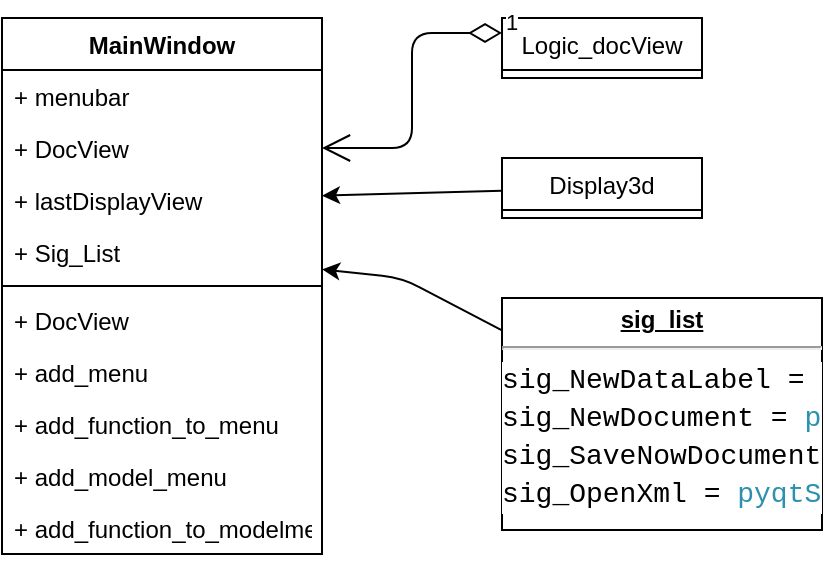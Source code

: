 <mxfile>
    <diagram id="KCp5MnS3bUHI1IYeSf5y" name="第 1 页">
        <mxGraphModel dx="591" dy="655" grid="1" gridSize="10" guides="1" tooltips="1" connect="1" arrows="1" fold="1" page="1" pageScale="1" pageWidth="827" pageHeight="1169" math="0" shadow="0">
            <root>
                <mxCell id="0"/>
                <mxCell id="1" parent="0"/>
                <mxCell id="6" value="MainWindow" style="swimlane;fontStyle=1;align=center;verticalAlign=top;childLayout=stackLayout;horizontal=1;startSize=26;horizontalStack=0;resizeParent=1;resizeParentMax=0;resizeLast=0;collapsible=1;marginBottom=0;" vertex="1" parent="1">
                    <mxGeometry x="120" y="70" width="160" height="268" as="geometry"/>
                </mxCell>
                <mxCell id="7" value="+ menubar" style="text;strokeColor=none;fillColor=none;align=left;verticalAlign=top;spacingLeft=4;spacingRight=4;overflow=hidden;rotatable=0;points=[[0,0.5],[1,0.5]];portConstraint=eastwest;" vertex="1" parent="6">
                    <mxGeometry y="26" width="160" height="26" as="geometry"/>
                </mxCell>
                <mxCell id="10" value="+ DocView" style="text;strokeColor=none;fillColor=none;align=left;verticalAlign=top;spacingLeft=4;spacingRight=4;overflow=hidden;rotatable=0;points=[[0,0.5],[1,0.5]];portConstraint=eastwest;" vertex="1" parent="6">
                    <mxGeometry y="52" width="160" height="26" as="geometry"/>
                </mxCell>
                <mxCell id="11" value="+ lastDisplayView" style="text;strokeColor=none;fillColor=none;align=left;verticalAlign=top;spacingLeft=4;spacingRight=4;overflow=hidden;rotatable=0;points=[[0,0.5],[1,0.5]];portConstraint=eastwest;" vertex="1" parent="6">
                    <mxGeometry y="78" width="160" height="26" as="geometry"/>
                </mxCell>
                <mxCell id="16" value="+ Sig_List" style="text;strokeColor=none;fillColor=none;align=left;verticalAlign=top;spacingLeft=4;spacingRight=4;overflow=hidden;rotatable=0;points=[[0,0.5],[1,0.5]];portConstraint=eastwest;" vertex="1" parent="6">
                    <mxGeometry y="104" width="160" height="26" as="geometry"/>
                </mxCell>
                <mxCell id="8" value="" style="line;strokeWidth=1;fillColor=none;align=left;verticalAlign=middle;spacingTop=-1;spacingLeft=3;spacingRight=3;rotatable=0;labelPosition=right;points=[];portConstraint=eastwest;strokeColor=inherit;" vertex="1" parent="6">
                    <mxGeometry y="130" width="160" height="8" as="geometry"/>
                </mxCell>
                <mxCell id="9" value="+ DocView" style="text;strokeColor=none;fillColor=none;align=left;verticalAlign=top;spacingLeft=4;spacingRight=4;overflow=hidden;rotatable=0;points=[[0,0.5],[1,0.5]];portConstraint=eastwest;" vertex="1" parent="6">
                    <mxGeometry y="138" width="160" height="26" as="geometry"/>
                </mxCell>
                <mxCell id="17" value="+ add_menu" style="text;strokeColor=none;fillColor=none;align=left;verticalAlign=top;spacingLeft=4;spacingRight=4;overflow=hidden;rotatable=0;points=[[0,0.5],[1,0.5]];portConstraint=eastwest;" vertex="1" parent="6">
                    <mxGeometry y="164" width="160" height="26" as="geometry"/>
                </mxCell>
                <mxCell id="18" value="+ add_function_to_menu" style="text;strokeColor=none;fillColor=none;align=left;verticalAlign=top;spacingLeft=4;spacingRight=4;overflow=hidden;rotatable=0;points=[[0,0.5],[1,0.5]];portConstraint=eastwest;" vertex="1" parent="6">
                    <mxGeometry y="190" width="160" height="26" as="geometry"/>
                </mxCell>
                <mxCell id="19" value="+ add_model_menu" style="text;strokeColor=none;fillColor=none;align=left;verticalAlign=top;spacingLeft=4;spacingRight=4;overflow=hidden;rotatable=0;points=[[0,0.5],[1,0.5]];portConstraint=eastwest;" vertex="1" parent="6">
                    <mxGeometry y="216" width="160" height="26" as="geometry"/>
                </mxCell>
                <mxCell id="20" value="+ add_function_to_modelmenu" style="text;strokeColor=none;fillColor=none;align=left;verticalAlign=top;spacingLeft=4;spacingRight=4;overflow=hidden;rotatable=0;points=[[0,0.5],[1,0.5]];portConstraint=eastwest;" vertex="1" parent="6">
                    <mxGeometry y="242" width="160" height="26" as="geometry"/>
                </mxCell>
                <mxCell id="12" value="Logic_docView" style="swimlane;fontStyle=0;childLayout=stackLayout;horizontal=1;startSize=26;fillColor=none;horizontalStack=0;resizeParent=1;resizeParentMax=0;resizeLast=0;collapsible=1;marginBottom=0;" vertex="1" collapsed="1" parent="1">
                    <mxGeometry x="370" y="70" width="100" height="30" as="geometry">
                        <mxRectangle x="380" y="106" width="140" height="104" as="alternateBounds"/>
                    </mxGeometry>
                </mxCell>
                <mxCell id="13" value="+ field: type" style="text;strokeColor=none;fillColor=none;align=left;verticalAlign=top;spacingLeft=4;spacingRight=4;overflow=hidden;rotatable=0;points=[[0,0.5],[1,0.5]];portConstraint=eastwest;" vertex="1" parent="12">
                    <mxGeometry y="26" width="140" height="26" as="geometry"/>
                </mxCell>
                <mxCell id="14" value="+ field: type" style="text;strokeColor=none;fillColor=none;align=left;verticalAlign=top;spacingLeft=4;spacingRight=4;overflow=hidden;rotatable=0;points=[[0,0.5],[1,0.5]];portConstraint=eastwest;" vertex="1" parent="12">
                    <mxGeometry y="52" width="140" height="26" as="geometry"/>
                </mxCell>
                <mxCell id="15" value="+ field: type" style="text;strokeColor=none;fillColor=none;align=left;verticalAlign=top;spacingLeft=4;spacingRight=4;overflow=hidden;rotatable=0;points=[[0,0.5],[1,0.5]];portConstraint=eastwest;" vertex="1" parent="12">
                    <mxGeometry y="78" width="140" height="26" as="geometry"/>
                </mxCell>
                <mxCell id="24" style="edgeStyle=none;html=1;" edge="1" parent="1" source="23" target="16">
                    <mxGeometry relative="1" as="geometry">
                        <Array as="points">
                            <mxPoint x="320" y="200"/>
                        </Array>
                    </mxGeometry>
                </mxCell>
                <mxCell id="23" value="&lt;p style=&quot;margin:0px;margin-top:4px;text-align:center;text-decoration:underline;&quot;&gt;&lt;b&gt;sig_list&lt;/b&gt;&lt;/p&gt;&lt;hr&gt;&lt;div style=&quot;background-color: rgb(255, 255, 255); font-family: Consolas, &amp;quot;Courier New&amp;quot;, monospace; font-size: 14px; line-height: 19px;&quot;&gt;&lt;div&gt;sig_NewDataLabel = &lt;span style=&quot;color: #2b91af;&quot;&gt;pyqtSignal&lt;/span&gt;(RP_GUID)&lt;/div&gt;&lt;div&gt;sig_NewDocument = &lt;span style=&quot;color: #2b91af;&quot;&gt;pyqtSignal&lt;/span&gt;(&lt;span style=&quot;color: #2b91af;&quot;&gt;str&lt;/span&gt;)&lt;/div&gt;&lt;div&gt;sig_SaveNowDocument = &lt;span style=&quot;color: #2b91af;&quot;&gt;pyqtSignal&lt;/span&gt;()&lt;/div&gt;&lt;div&gt;sig_OpenXml = &lt;span style=&quot;color: #2b91af;&quot;&gt;pyqtSignal&lt;/span&gt;()&lt;/div&gt;&lt;/div&gt;" style="verticalAlign=top;align=left;overflow=fill;fontSize=12;fontFamily=Helvetica;html=1;" vertex="1" parent="1">
                    <mxGeometry x="370" y="210" width="160" height="116" as="geometry"/>
                </mxCell>
                <mxCell id="25" value="1" style="endArrow=open;html=1;endSize=12;startArrow=diamondThin;startSize=14;startFill=0;edgeStyle=orthogonalEdgeStyle;align=left;verticalAlign=bottom;exitX=0;exitY=0.25;exitDx=0;exitDy=0;" edge="1" parent="1" source="12" target="10">
                    <mxGeometry x="-1" y="3" relative="1" as="geometry">
                        <mxPoint x="340" y="380" as="sourcePoint"/>
                        <mxPoint x="500" y="380" as="targetPoint"/>
                    </mxGeometry>
                </mxCell>
                <mxCell id="30" style="edgeStyle=none;html=1;" edge="1" parent="1" source="26" target="11">
                    <mxGeometry relative="1" as="geometry"/>
                </mxCell>
                <mxCell id="26" value="Display3d" style="swimlane;fontStyle=0;childLayout=stackLayout;horizontal=1;startSize=26;fillColor=none;horizontalStack=0;resizeParent=1;resizeParentMax=0;resizeLast=0;collapsible=1;marginBottom=0;" vertex="1" collapsed="1" parent="1">
                    <mxGeometry x="370" y="140" width="100" height="30" as="geometry">
                        <mxRectangle x="380" y="106" width="140" height="104" as="alternateBounds"/>
                    </mxGeometry>
                </mxCell>
                <mxCell id="27" value="+ field: type" style="text;strokeColor=none;fillColor=none;align=left;verticalAlign=top;spacingLeft=4;spacingRight=4;overflow=hidden;rotatable=0;points=[[0,0.5],[1,0.5]];portConstraint=eastwest;" vertex="1" parent="26">
                    <mxGeometry y="26" width="140" height="26" as="geometry"/>
                </mxCell>
                <mxCell id="28" value="+ field: type" style="text;strokeColor=none;fillColor=none;align=left;verticalAlign=top;spacingLeft=4;spacingRight=4;overflow=hidden;rotatable=0;points=[[0,0.5],[1,0.5]];portConstraint=eastwest;" vertex="1" parent="26">
                    <mxGeometry y="52" width="140" height="26" as="geometry"/>
                </mxCell>
                <mxCell id="29" value="+ field: type" style="text;strokeColor=none;fillColor=none;align=left;verticalAlign=top;spacingLeft=4;spacingRight=4;overflow=hidden;rotatable=0;points=[[0,0.5],[1,0.5]];portConstraint=eastwest;" vertex="1" parent="26">
                    <mxGeometry y="78" width="140" height="26" as="geometry"/>
                </mxCell>
            </root>
        </mxGraphModel>
    </diagram>
</mxfile>